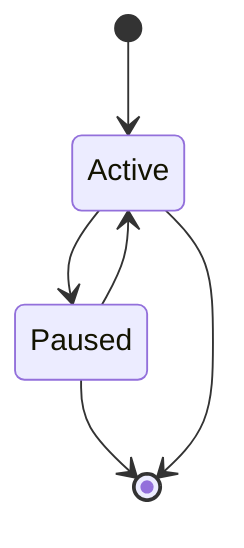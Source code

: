 stateDiagram-v2
    [*] --> Active
    Active --> Paused
    Paused --> Active
    Paused --> [*]
    Active --> [*]